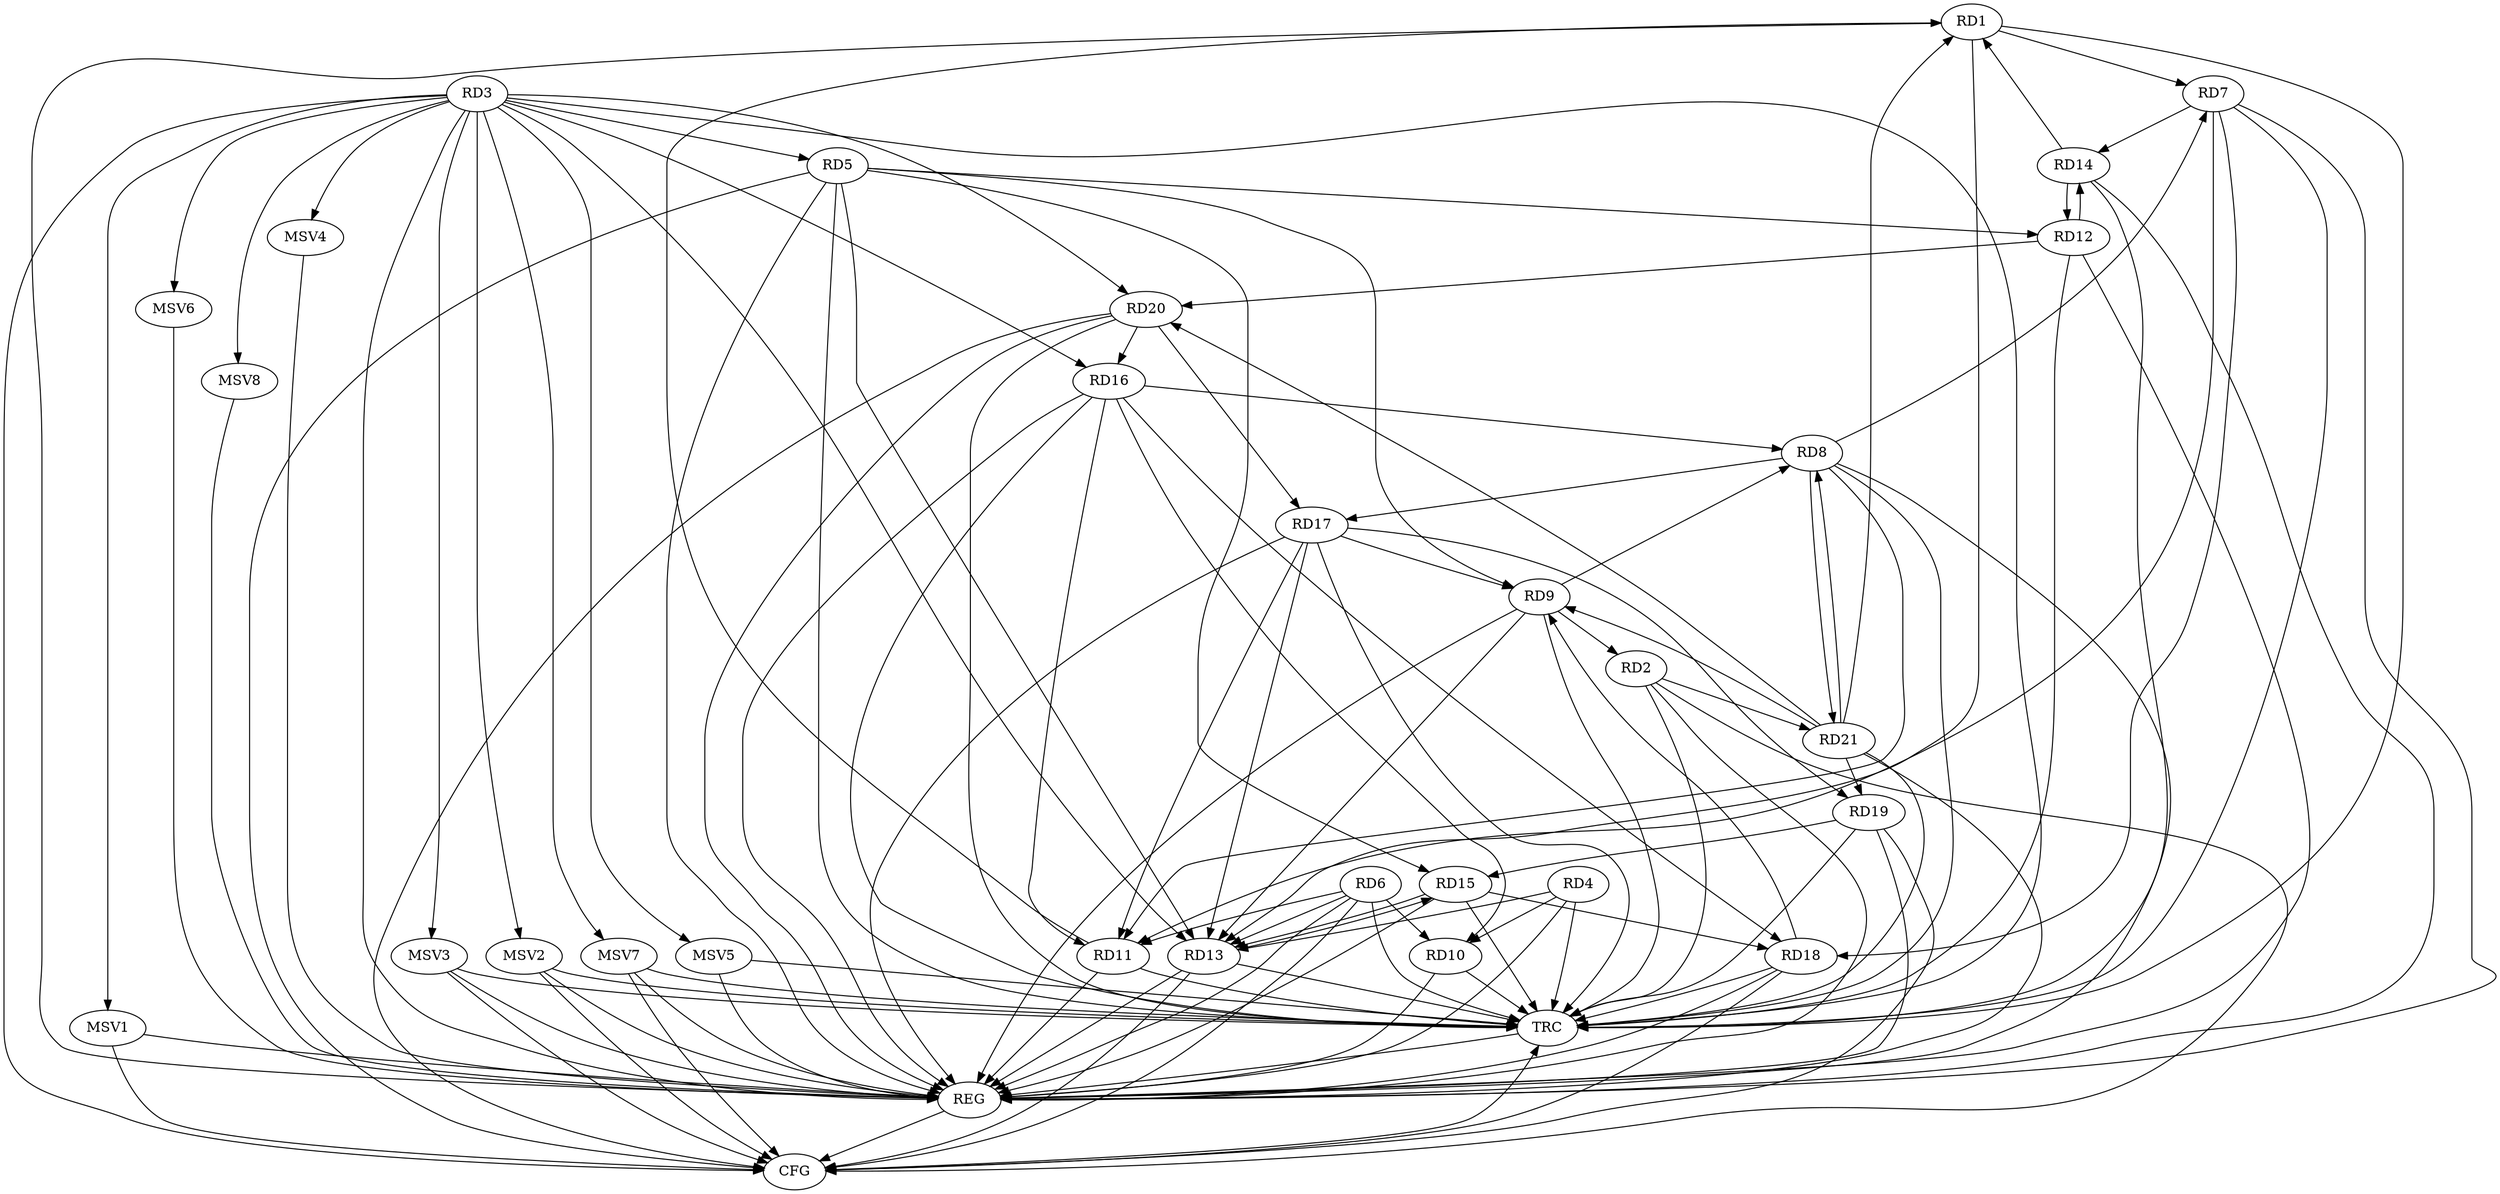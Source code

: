 strict digraph G {
  RD1 [ label="RD1" ];
  RD2 [ label="RD2" ];
  RD3 [ label="RD3" ];
  RD4 [ label="RD4" ];
  RD5 [ label="RD5" ];
  RD6 [ label="RD6" ];
  RD7 [ label="RD7" ];
  RD8 [ label="RD8" ];
  RD9 [ label="RD9" ];
  RD10 [ label="RD10" ];
  RD11 [ label="RD11" ];
  RD12 [ label="RD12" ];
  RD13 [ label="RD13" ];
  RD14 [ label="RD14" ];
  RD15 [ label="RD15" ];
  RD16 [ label="RD16" ];
  RD17 [ label="RD17" ];
  RD18 [ label="RD18" ];
  RD19 [ label="RD19" ];
  RD20 [ label="RD20" ];
  RD21 [ label="RD21" ];
  REG [ label="REG" ];
  CFG [ label="CFG" ];
  TRC [ label="TRC" ];
  MSV1 [ label="MSV1" ];
  MSV2 [ label="MSV2" ];
  MSV3 [ label="MSV3" ];
  MSV4 [ label="MSV4" ];
  MSV5 [ label="MSV5" ];
  MSV6 [ label="MSV6" ];
  MSV7 [ label="MSV7" ];
  MSV8 [ label="MSV8" ];
  RD1 -> RD7;
  RD11 -> RD1;
  RD1 -> RD13;
  RD14 -> RD1;
  RD21 -> RD1;
  RD9 -> RD2;
  RD2 -> RD21;
  RD3 -> RD5;
  RD3 -> RD13;
  RD3 -> RD16;
  RD3 -> RD20;
  RD4 -> RD10;
  RD4 -> RD13;
  RD5 -> RD9;
  RD5 -> RD12;
  RD5 -> RD13;
  RD5 -> RD15;
  RD6 -> RD10;
  RD6 -> RD11;
  RD6 -> RD13;
  RD8 -> RD7;
  RD7 -> RD11;
  RD7 -> RD14;
  RD7 -> RD18;
  RD9 -> RD8;
  RD8 -> RD11;
  RD16 -> RD8;
  RD8 -> RD17;
  RD8 -> RD21;
  RD21 -> RD8;
  RD9 -> RD13;
  RD17 -> RD9;
  RD18 -> RD9;
  RD21 -> RD9;
  RD16 -> RD10;
  RD16 -> RD11;
  RD17 -> RD11;
  RD12 -> RD14;
  RD14 -> RD12;
  RD12 -> RD20;
  RD13 -> RD15;
  RD15 -> RD13;
  RD17 -> RD13;
  RD15 -> RD18;
  RD19 -> RD15;
  RD16 -> RD18;
  RD20 -> RD16;
  RD17 -> RD19;
  RD20 -> RD17;
  RD21 -> RD19;
  RD21 -> RD20;
  RD1 -> REG;
  RD2 -> REG;
  RD3 -> REG;
  RD4 -> REG;
  RD5 -> REG;
  RD6 -> REG;
  RD7 -> REG;
  RD8 -> REG;
  RD9 -> REG;
  RD10 -> REG;
  RD11 -> REG;
  RD12 -> REG;
  RD13 -> REG;
  RD14 -> REG;
  RD15 -> REG;
  RD16 -> REG;
  RD17 -> REG;
  RD18 -> REG;
  RD19 -> REG;
  RD20 -> REG;
  RD21 -> REG;
  RD2 -> CFG;
  RD6 -> CFG;
  RD13 -> CFG;
  RD3 -> CFG;
  RD5 -> CFG;
  RD18 -> CFG;
  RD20 -> CFG;
  RD19 -> CFG;
  REG -> CFG;
  RD1 -> TRC;
  RD2 -> TRC;
  RD3 -> TRC;
  RD4 -> TRC;
  RD5 -> TRC;
  RD6 -> TRC;
  RD7 -> TRC;
  RD8 -> TRC;
  RD9 -> TRC;
  RD10 -> TRC;
  RD11 -> TRC;
  RD12 -> TRC;
  RD13 -> TRC;
  RD14 -> TRC;
  RD15 -> TRC;
  RD16 -> TRC;
  RD17 -> TRC;
  RD18 -> TRC;
  RD19 -> TRC;
  RD20 -> TRC;
  RD21 -> TRC;
  CFG -> TRC;
  TRC -> REG;
  RD3 -> MSV1;
  MSV1 -> REG;
  MSV1 -> CFG;
  RD3 -> MSV2;
  MSV2 -> REG;
  MSV2 -> TRC;
  MSV2 -> CFG;
  RD3 -> MSV3;
  MSV3 -> REG;
  MSV3 -> TRC;
  MSV3 -> CFG;
  RD3 -> MSV4;
  MSV4 -> REG;
  RD3 -> MSV5;
  MSV5 -> REG;
  MSV5 -> TRC;
  RD3 -> MSV6;
  MSV6 -> REG;
  RD3 -> MSV7;
  RD3 -> MSV8;
  MSV7 -> REG;
  MSV7 -> TRC;
  MSV7 -> CFG;
  MSV8 -> REG;
}
